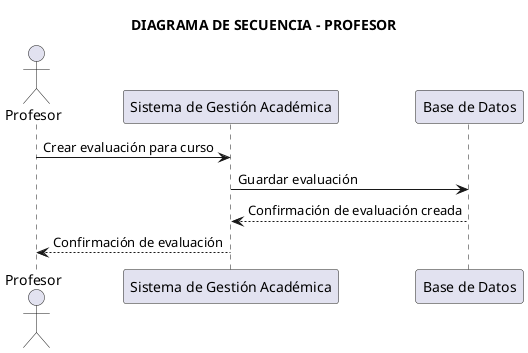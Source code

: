 ### 🔹 **Diagrama de Secuencia: Profesor**

@startuml
title DIAGRAMA DE SECUENCIA - PROFESOR

actor Profesor
participant "Sistema de Gestión Académica" as Sistema
participant "Base de Datos" as BD

'Profesor asigna una evaluación
Profesor -> Sistema: Crear evaluación para curso
Sistema -> BD: Guardar evaluación
BD --> Sistema: Confirmación de evaluación creada
Sistema --> Profesor: Confirmación de evaluación

@enduml
